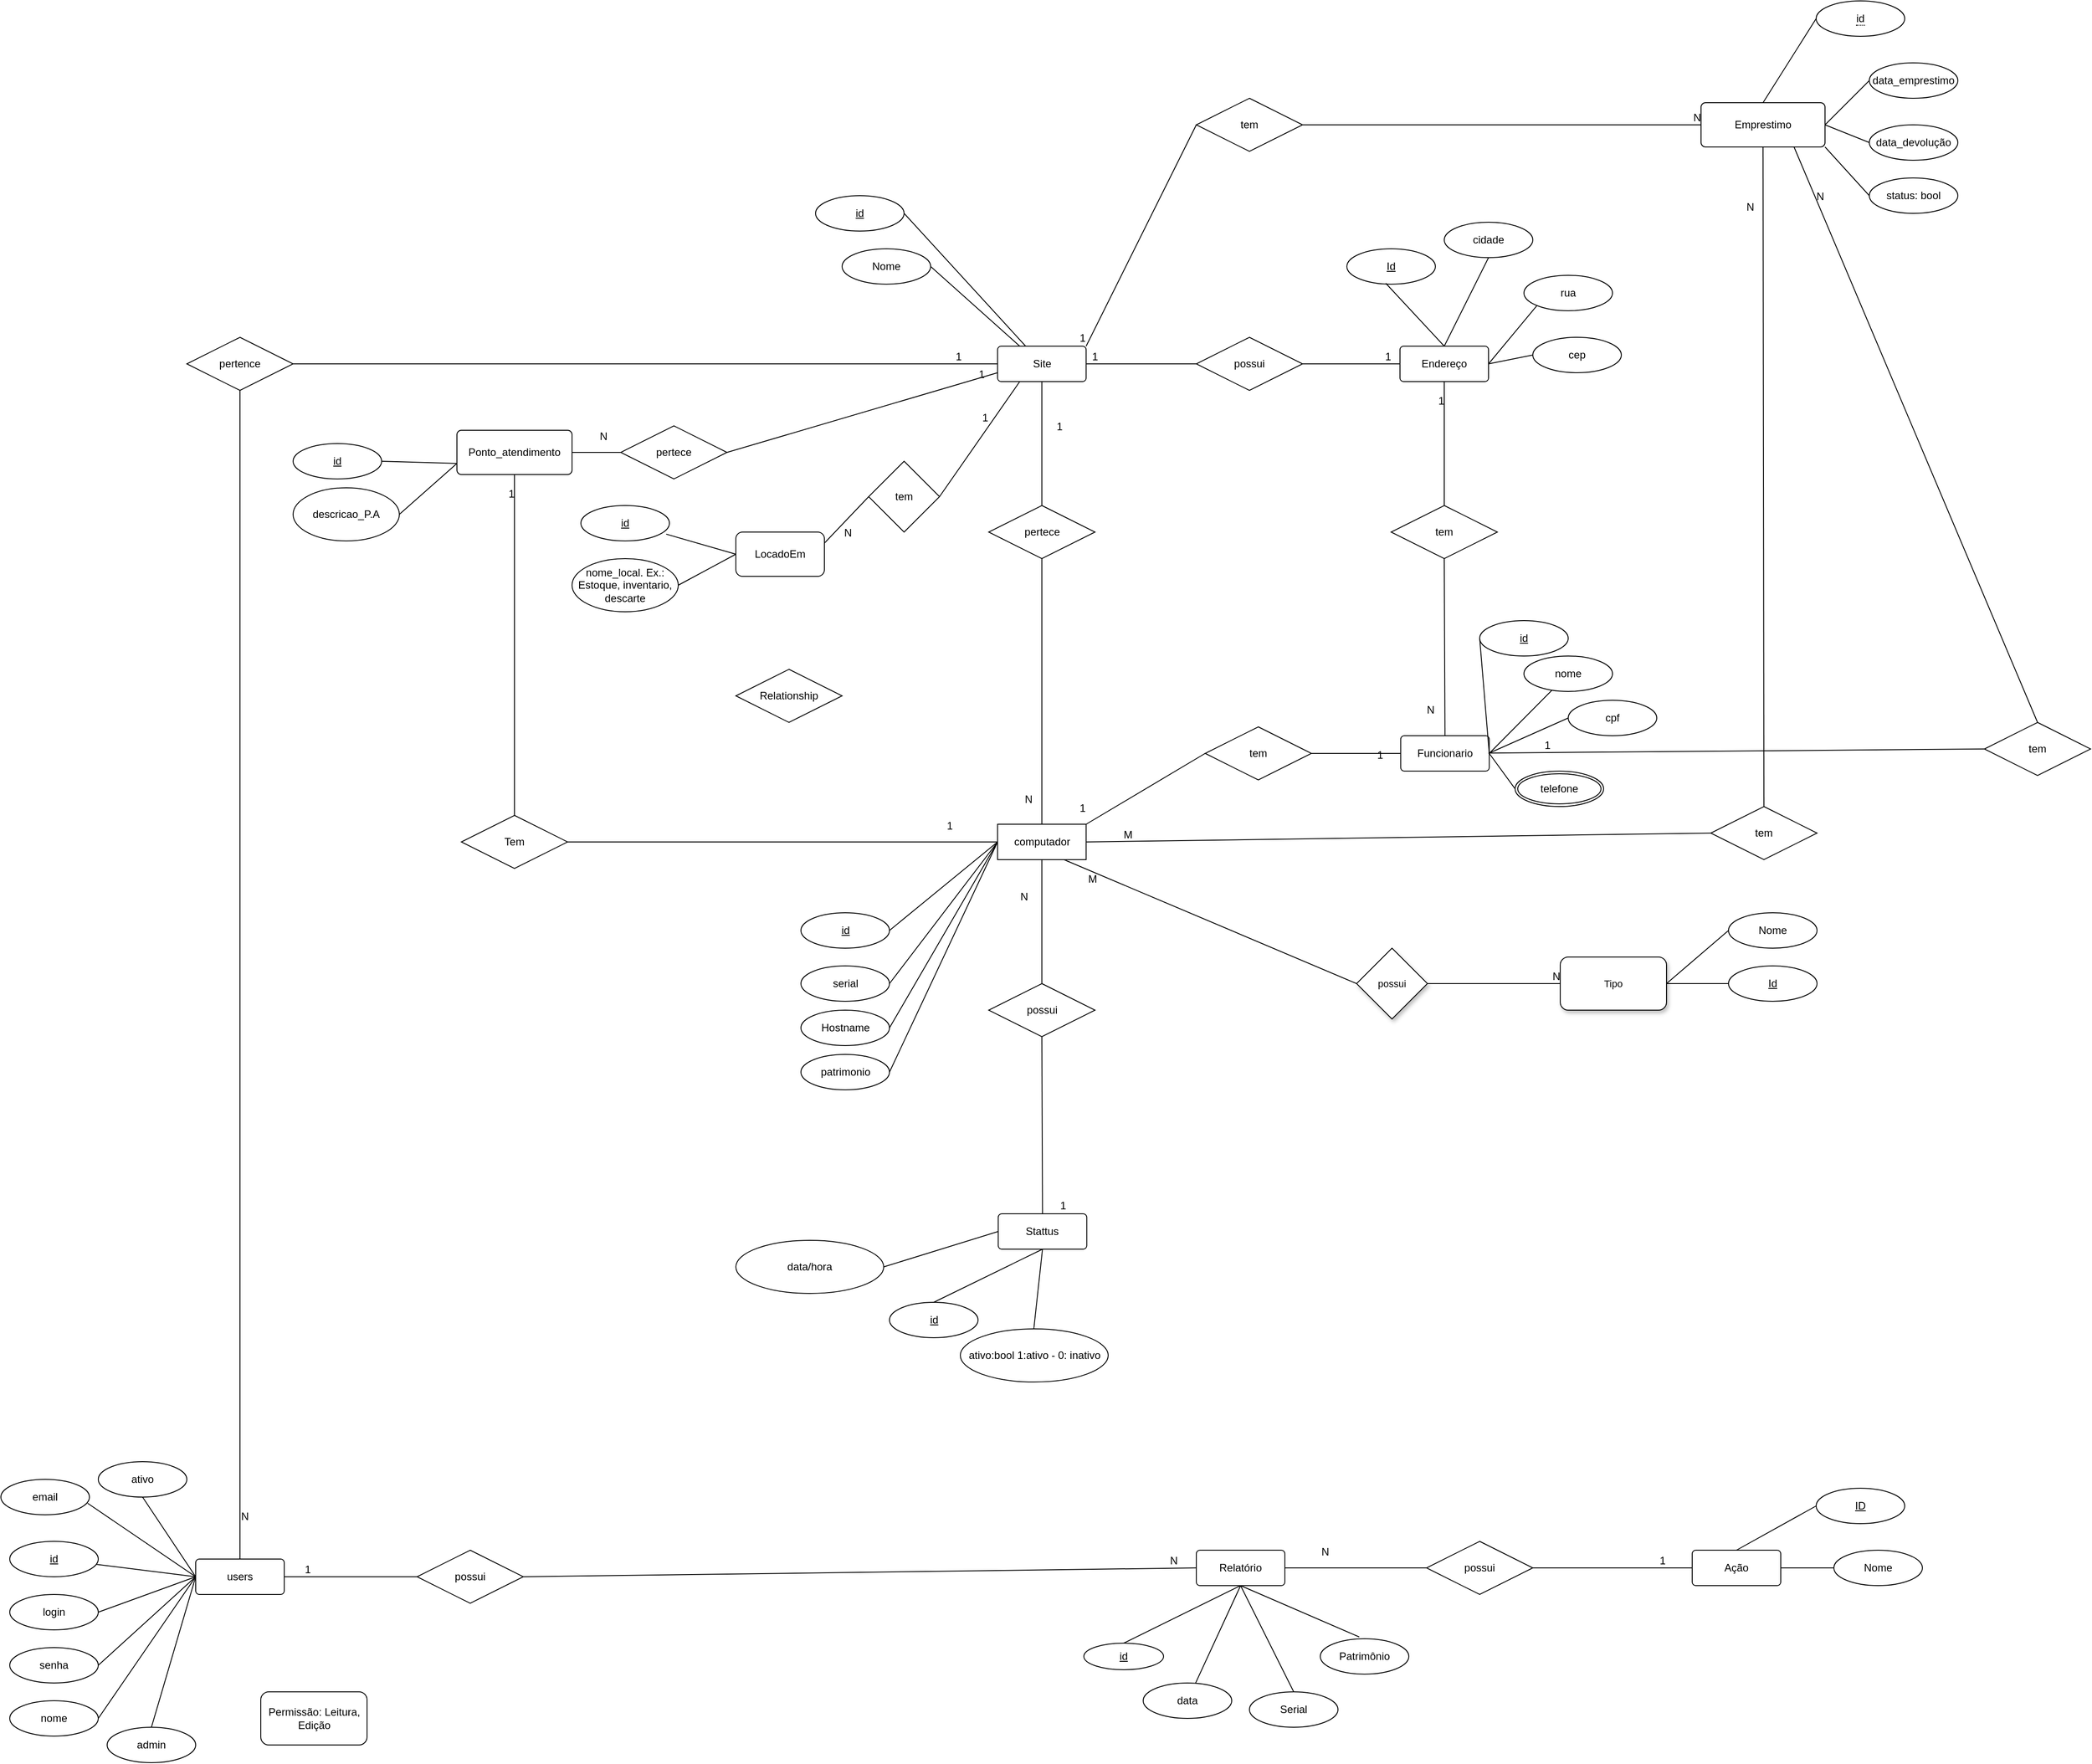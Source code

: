 <mxfile version="16.4.0" type="device"><diagram id="C5RBs43oDa-KdzZeNtuy" name="Page-1"><mxGraphModel dx="3597" dy="2611" grid="1" gridSize="10" guides="1" tooltips="1" connect="1" arrows="1" fold="1" page="1" pageScale="1" pageWidth="827" pageHeight="1169" math="0" shadow="0"><root><mxCell id="WIyWlLk6GJQsqaUBKTNV-0"/><mxCell id="WIyWlLk6GJQsqaUBKTNV-1" parent="WIyWlLk6GJQsqaUBKTNV-0"/><mxCell id="Y6eBDfCkmrL4tLhXCDpF-20" value="" style="edgeStyle=orthogonalEdgeStyle;rounded=0;orthogonalLoop=1;jettySize=auto;html=1;strokeColor=none;startArrow=none;" parent="WIyWlLk6GJQsqaUBKTNV-1" source="GOibwB08bHjvyeaDyeHn-0" edge="1"><mxGeometry relative="1" as="geometry"><mxPoint x="144.58" y="460" as="sourcePoint"/><mxPoint x="244.58" y="460" as="targetPoint"/></mxGeometry></mxCell><mxCell id="Y6eBDfCkmrL4tLhXCDpF-49" value="possui" style="rhombus;whiteSpace=wrap;html=1;fontSize=11;shadow=1;" parent="WIyWlLk6GJQsqaUBKTNV-1" vertex="1"><mxGeometry x="721" y="400" width="80" height="80" as="geometry"/></mxCell><mxCell id="Y6eBDfCkmrL4tLhXCDpF-51" value="Tipo" style="rounded=1;whiteSpace=wrap;html=1;fontSize=11;shadow=1;" parent="WIyWlLk6GJQsqaUBKTNV-1" vertex="1"><mxGeometry x="951" y="410" width="120" height="60" as="geometry"/></mxCell><mxCell id="jL3RBgVKFGHHHNSmZObN-3" value="id" style="ellipse;whiteSpace=wrap;html=1;align=center;fontStyle=4;" parent="WIyWlLk6GJQsqaUBKTNV-1" vertex="1"><mxGeometry x="93.5" y="360" width="100" height="40" as="geometry"/></mxCell><mxCell id="jL3RBgVKFGHHHNSmZObN-24" value="id" style="ellipse;whiteSpace=wrap;html=1;align=center;fontStyle=4;" parent="WIyWlLk6GJQsqaUBKTNV-1" vertex="1"><mxGeometry x="110" y="-450" width="100" height="40" as="geometry"/></mxCell><mxCell id="jL3RBgVKFGHHHNSmZObN-26" value="Site" style="rounded=1;arcSize=10;whiteSpace=wrap;html=1;align=center;" parent="WIyWlLk6GJQsqaUBKTNV-1" vertex="1"><mxGeometry x="315.58" y="-280" width="100" height="40" as="geometry"/></mxCell><mxCell id="jL3RBgVKFGHHHNSmZObN-30" value="Endereço" style="rounded=1;arcSize=10;whiteSpace=wrap;html=1;align=center;" parent="WIyWlLk6GJQsqaUBKTNV-1" vertex="1"><mxGeometry x="770" y="-280" width="100" height="40" as="geometry"/></mxCell><mxCell id="jL3RBgVKFGHHHNSmZObN-31" value="Id" style="ellipse;whiteSpace=wrap;html=1;align=center;fontStyle=4;" parent="WIyWlLk6GJQsqaUBKTNV-1" vertex="1"><mxGeometry x="710" y="-390" width="100" height="40" as="geometry"/></mxCell><mxCell id="jL3RBgVKFGHHHNSmZObN-35" value="possui" style="shape=rhombus;perimeter=rhombusPerimeter;whiteSpace=wrap;html=1;align=center;" parent="WIyWlLk6GJQsqaUBKTNV-1" vertex="1"><mxGeometry x="540" y="-290" width="120" height="60" as="geometry"/></mxCell><mxCell id="jL3RBgVKFGHHHNSmZObN-38" value="" style="endArrow=none;html=1;rounded=0;entryX=0;entryY=0.5;entryDx=0;entryDy=0;exitX=1;exitY=0.5;exitDx=0;exitDy=0;" parent="WIyWlLk6GJQsqaUBKTNV-1" source="jL3RBgVKFGHHHNSmZObN-35" target="jL3RBgVKFGHHHNSmZObN-30" edge="1"><mxGeometry relative="1" as="geometry"><mxPoint x="730.0" y="-260" as="sourcePoint"/><mxPoint x="490" y="-100" as="targetPoint"/></mxGeometry></mxCell><mxCell id="jL3RBgVKFGHHHNSmZObN-39" value="1" style="resizable=0;html=1;align=right;verticalAlign=bottom;" parent="jL3RBgVKFGHHHNSmZObN-38" connectable="0" vertex="1"><mxGeometry x="1" relative="1" as="geometry"><mxPoint x="-10" as="offset"/></mxGeometry></mxCell><mxCell id="jL3RBgVKFGHHHNSmZObN-40" value="rua" style="ellipse;whiteSpace=wrap;html=1;align=center;" parent="WIyWlLk6GJQsqaUBKTNV-1" vertex="1"><mxGeometry x="910" y="-360" width="100" height="40" as="geometry"/></mxCell><mxCell id="jL3RBgVKFGHHHNSmZObN-42" value="cep" style="ellipse;whiteSpace=wrap;html=1;align=center;" parent="WIyWlLk6GJQsqaUBKTNV-1" vertex="1"><mxGeometry x="920" y="-290" width="100" height="40" as="geometry"/></mxCell><mxCell id="jL3RBgVKFGHHHNSmZObN-45" value="cidade" style="ellipse;whiteSpace=wrap;html=1;align=center;" parent="WIyWlLk6GJQsqaUBKTNV-1" vertex="1"><mxGeometry x="820" y="-420" width="100" height="40" as="geometry"/></mxCell><mxCell id="jL3RBgVKFGHHHNSmZObN-47" value="Nome" style="ellipse;whiteSpace=wrap;html=1;align=center;" parent="WIyWlLk6GJQsqaUBKTNV-1" vertex="1"><mxGeometry x="140" y="-390" width="100" height="40" as="geometry"/></mxCell><mxCell id="jL3RBgVKFGHHHNSmZObN-75" value="Relatório" style="rounded=1;arcSize=10;whiteSpace=wrap;html=1;align=center;" parent="WIyWlLk6GJQsqaUBKTNV-1" vertex="1"><mxGeometry x="540" y="1080" width="100" height="40" as="geometry"/></mxCell><mxCell id="jL3RBgVKFGHHHNSmZObN-76" value="id" style="ellipse;whiteSpace=wrap;html=1;align=center;fontStyle=4;" parent="WIyWlLk6GJQsqaUBKTNV-1" vertex="1"><mxGeometry x="413" y="1185" width="90" height="30" as="geometry"/></mxCell><mxCell id="jL3RBgVKFGHHHNSmZObN-78" value="" style="endArrow=none;html=1;rounded=0;entryX=0.5;entryY=0;entryDx=0;entryDy=0;exitX=0.5;exitY=1;exitDx=0;exitDy=0;" parent="WIyWlLk6GJQsqaUBKTNV-1" source="jL3RBgVKFGHHHNSmZObN-75" target="jL3RBgVKFGHHHNSmZObN-76" edge="1"><mxGeometry relative="1" as="geometry"><mxPoint x="660" y="1130" as="sourcePoint"/><mxPoint x="820" y="1130" as="targetPoint"/></mxGeometry></mxCell><mxCell id="jL3RBgVKFGHHHNSmZObN-83" value="Serial" style="ellipse;whiteSpace=wrap;html=1;align=center;" parent="WIyWlLk6GJQsqaUBKTNV-1" vertex="1"><mxGeometry x="600" y="1240" width="100" height="40" as="geometry"/></mxCell><mxCell id="jL3RBgVKFGHHHNSmZObN-84" value="Patrimônio" style="ellipse;whiteSpace=wrap;html=1;align=center;" parent="WIyWlLk6GJQsqaUBKTNV-1" vertex="1"><mxGeometry x="680" y="1180" width="100" height="40" as="geometry"/></mxCell><mxCell id="jL3RBgVKFGHHHNSmZObN-85" value="" style="endArrow=none;html=1;rounded=0;exitX=0.5;exitY=1;exitDx=0;exitDy=0;entryX=0.44;entryY=-0.05;entryDx=0;entryDy=0;entryPerimeter=0;" parent="WIyWlLk6GJQsqaUBKTNV-1" source="jL3RBgVKFGHHHNSmZObN-75" target="jL3RBgVKFGHHHNSmZObN-84" edge="1"><mxGeometry relative="1" as="geometry"><mxPoint x="630" y="1190" as="sourcePoint"/><mxPoint x="790" y="1190" as="targetPoint"/></mxGeometry></mxCell><mxCell id="jL3RBgVKFGHHHNSmZObN-86" value="" style="endArrow=none;html=1;rounded=0;exitX=0.5;exitY=1;exitDx=0;exitDy=0;entryX=0.5;entryY=0;entryDx=0;entryDy=0;" parent="WIyWlLk6GJQsqaUBKTNV-1" source="jL3RBgVKFGHHHNSmZObN-75" target="jL3RBgVKFGHHHNSmZObN-83" edge="1"><mxGeometry relative="1" as="geometry"><mxPoint x="630" y="1190" as="sourcePoint"/><mxPoint x="790" y="1190" as="targetPoint"/></mxGeometry></mxCell><mxCell id="jL3RBgVKFGHHHNSmZObN-87" value="" style="endArrow=none;html=1;rounded=0;exitX=0.5;exitY=1;exitDx=0;exitDy=0;" parent="WIyWlLk6GJQsqaUBKTNV-1" source="jL3RBgVKFGHHHNSmZObN-75" target="jL3RBgVKFGHHHNSmZObN-88" edge="1"><mxGeometry relative="1" as="geometry"><mxPoint x="630" y="1190" as="sourcePoint"/><mxPoint x="790" y="1190" as="targetPoint"/></mxGeometry></mxCell><mxCell id="jL3RBgVKFGHHHNSmZObN-88" value="data" style="ellipse;whiteSpace=wrap;html=1;align=center;" parent="WIyWlLk6GJQsqaUBKTNV-1" vertex="1"><mxGeometry x="480" y="1230" width="100" height="40" as="geometry"/></mxCell><mxCell id="jL3RBgVKFGHHHNSmZObN-99" value="Id" style="ellipse;whiteSpace=wrap;html=1;align=center;fontStyle=4;" parent="WIyWlLk6GJQsqaUBKTNV-1" vertex="1"><mxGeometry x="1141" y="420" width="100" height="40" as="geometry"/></mxCell><mxCell id="jL3RBgVKFGHHHNSmZObN-100" value="" style="endArrow=none;html=1;rounded=0;entryX=0;entryY=0.5;entryDx=0;entryDy=0;exitX=1;exitY=0.5;exitDx=0;exitDy=0;" parent="WIyWlLk6GJQsqaUBKTNV-1" source="Y6eBDfCkmrL4tLhXCDpF-51" target="jL3RBgVKFGHHHNSmZObN-99" edge="1"><mxGeometry relative="1" as="geometry"><mxPoint x="721" y="760" as="sourcePoint"/><mxPoint x="881" y="760" as="targetPoint"/></mxGeometry></mxCell><mxCell id="jL3RBgVKFGHHHNSmZObN-102" value="Nome" style="ellipse;whiteSpace=wrap;html=1;align=center;" parent="WIyWlLk6GJQsqaUBKTNV-1" vertex="1"><mxGeometry x="1141" y="360" width="100" height="40" as="geometry"/></mxCell><mxCell id="jL3RBgVKFGHHHNSmZObN-103" value="" style="endArrow=none;html=1;rounded=0;entryX=0;entryY=0.5;entryDx=0;entryDy=0;exitX=1;exitY=0.5;exitDx=0;exitDy=0;" parent="WIyWlLk6GJQsqaUBKTNV-1" source="Y6eBDfCkmrL4tLhXCDpF-51" target="jL3RBgVKFGHHHNSmZObN-102" edge="1"><mxGeometry relative="1" as="geometry"><mxPoint x="721" y="560" as="sourcePoint"/><mxPoint x="1151" y="360" as="targetPoint"/></mxGeometry></mxCell><mxCell id="jL3RBgVKFGHHHNSmZObN-104" value="users" style="rounded=1;arcSize=10;whiteSpace=wrap;html=1;align=center;" parent="WIyWlLk6GJQsqaUBKTNV-1" vertex="1"><mxGeometry x="-590" y="1090" width="100" height="40" as="geometry"/></mxCell><mxCell id="jL3RBgVKFGHHHNSmZObN-105" value="" style="endArrow=none;html=1;rounded=0;entryX=0;entryY=0.5;entryDx=0;entryDy=0;exitX=1;exitY=0.5;exitDx=0;exitDy=0;" parent="WIyWlLk6GJQsqaUBKTNV-1" source="jL3RBgVKFGHHHNSmZObN-109" target="jL3RBgVKFGHHHNSmZObN-104" edge="1"><mxGeometry relative="1" as="geometry"><mxPoint x="-640" y="1260" as="sourcePoint"/><mxPoint x="-500" y="1100" as="targetPoint"/></mxGeometry></mxCell><mxCell id="jL3RBgVKFGHHHNSmZObN-106" value="id" style="ellipse;whiteSpace=wrap;html=1;align=center;fontStyle=4;" parent="WIyWlLk6GJQsqaUBKTNV-1" vertex="1"><mxGeometry x="-800" y="1070" width="100" height="40" as="geometry"/></mxCell><mxCell id="jL3RBgVKFGHHHNSmZObN-107" value="" style="endArrow=none;html=1;rounded=0;entryX=0;entryY=0.5;entryDx=0;entryDy=0;" parent="WIyWlLk6GJQsqaUBKTNV-1" source="jL3RBgVKFGHHHNSmZObN-106" target="jL3RBgVKFGHHHNSmZObN-104" edge="1"><mxGeometry relative="1" as="geometry"><mxPoint x="-660" y="1100" as="sourcePoint"/><mxPoint x="-500" y="1100" as="targetPoint"/></mxGeometry></mxCell><mxCell id="jL3RBgVKFGHHHNSmZObN-109" value="login" style="ellipse;whiteSpace=wrap;html=1;align=center;" parent="WIyWlLk6GJQsqaUBKTNV-1" vertex="1"><mxGeometry x="-800" y="1130" width="100" height="40" as="geometry"/></mxCell><mxCell id="jL3RBgVKFGHHHNSmZObN-112" value="senha" style="ellipse;whiteSpace=wrap;html=1;align=center;" parent="WIyWlLk6GJQsqaUBKTNV-1" vertex="1"><mxGeometry x="-800" y="1190" width="100" height="40" as="geometry"/></mxCell><mxCell id="jL3RBgVKFGHHHNSmZObN-113" value="email" style="ellipse;whiteSpace=wrap;html=1;align=center;" parent="WIyWlLk6GJQsqaUBKTNV-1" vertex="1"><mxGeometry x="-810" y="1000" width="100" height="40" as="geometry"/></mxCell><mxCell id="jL3RBgVKFGHHHNSmZObN-115" value="pertence" style="shape=rhombus;perimeter=rhombusPerimeter;whiteSpace=wrap;html=1;align=center;" parent="WIyWlLk6GJQsqaUBKTNV-1" vertex="1"><mxGeometry x="-600" y="-290" width="120" height="60" as="geometry"/></mxCell><mxCell id="jL3RBgVKFGHHHNSmZObN-116" value="" style="endArrow=none;html=1;rounded=0;entryX=0;entryY=0.5;entryDx=0;entryDy=0;exitX=1;exitY=0.5;exitDx=0;exitDy=0;" parent="WIyWlLk6GJQsqaUBKTNV-1" source="jL3RBgVKFGHHHNSmZObN-115" target="jL3RBgVKFGHHHNSmZObN-26" edge="1"><mxGeometry relative="1" as="geometry"><mxPoint x="60.58" as="sourcePoint"/><mxPoint x="220.58" as="targetPoint"/></mxGeometry></mxCell><mxCell id="jL3RBgVKFGHHHNSmZObN-117" value="1" style="resizable=0;html=1;align=right;verticalAlign=bottom;" parent="jL3RBgVKFGHHHNSmZObN-116" connectable="0" vertex="1"><mxGeometry x="1" relative="1" as="geometry"><mxPoint x="-40" as="offset"/></mxGeometry></mxCell><mxCell id="jL3RBgVKFGHHHNSmZObN-119" value="" style="endArrow=none;html=1;rounded=0;exitX=0.5;exitY=1;exitDx=0;exitDy=0;" parent="WIyWlLk6GJQsqaUBKTNV-1" source="jL3RBgVKFGHHHNSmZObN-115" target="jL3RBgVKFGHHHNSmZObN-104" edge="1"><mxGeometry relative="1" as="geometry"><mxPoint x="70" y="240" as="sourcePoint"/><mxPoint x="230" y="240" as="targetPoint"/></mxGeometry></mxCell><mxCell id="jL3RBgVKFGHHHNSmZObN-120" value="N" style="resizable=0;html=1;align=right;verticalAlign=bottom;" parent="jL3RBgVKFGHHHNSmZObN-119" connectable="0" vertex="1"><mxGeometry x="1" relative="1" as="geometry"><mxPoint x="10" y="-40" as="offset"/></mxGeometry></mxCell><mxCell id="jL3RBgVKFGHHHNSmZObN-122" value="" style="endArrow=none;html=1;rounded=0;exitX=0.98;exitY=0.675;exitDx=0;exitDy=0;exitPerimeter=0;entryX=0;entryY=0.5;entryDx=0;entryDy=0;" parent="WIyWlLk6GJQsqaUBKTNV-1" source="jL3RBgVKFGHHHNSmZObN-113" target="jL3RBgVKFGHHHNSmZObN-104" edge="1"><mxGeometry relative="1" as="geometry"><mxPoint x="-290" y="780" as="sourcePoint"/><mxPoint x="-130" y="780" as="targetPoint"/></mxGeometry></mxCell><mxCell id="jL3RBgVKFGHHHNSmZObN-123" value="" style="endArrow=none;html=1;rounded=0;entryX=1;entryY=0.5;entryDx=0;entryDy=0;exitX=0;exitY=0.5;exitDx=0;exitDy=0;" parent="WIyWlLk6GJQsqaUBKTNV-1" source="jL3RBgVKFGHHHNSmZObN-104" target="jL3RBgVKFGHHHNSmZObN-112" edge="1"><mxGeometry relative="1" as="geometry"><mxPoint x="-290" y="1310" as="sourcePoint"/><mxPoint x="-130" y="1310" as="targetPoint"/></mxGeometry></mxCell><mxCell id="jL3RBgVKFGHHHNSmZObN-124" value="possui" style="shape=rhombus;perimeter=rhombusPerimeter;whiteSpace=wrap;html=1;align=center;" parent="WIyWlLk6GJQsqaUBKTNV-1" vertex="1"><mxGeometry x="-340" y="1080" width="120" height="60" as="geometry"/></mxCell><mxCell id="jL3RBgVKFGHHHNSmZObN-125" value="" style="endArrow=none;html=1;rounded=0;entryX=0;entryY=0.5;entryDx=0;entryDy=0;exitX=1;exitY=0.5;exitDx=0;exitDy=0;" parent="WIyWlLk6GJQsqaUBKTNV-1" source="jL3RBgVKFGHHHNSmZObN-124" target="jL3RBgVKFGHHHNSmZObN-75" edge="1"><mxGeometry relative="1" as="geometry"><mxPoint x="220" y="1170" as="sourcePoint"/><mxPoint x="380" y="1170" as="targetPoint"/></mxGeometry></mxCell><mxCell id="jL3RBgVKFGHHHNSmZObN-126" value="N" style="resizable=0;html=1;align=right;verticalAlign=bottom;" parent="jL3RBgVKFGHHHNSmZObN-125" connectable="0" vertex="1"><mxGeometry x="1" relative="1" as="geometry"><mxPoint x="-20" as="offset"/></mxGeometry></mxCell><mxCell id="jL3RBgVKFGHHHNSmZObN-127" value="" style="endArrow=none;html=1;rounded=0;entryX=1;entryY=0.5;entryDx=0;entryDy=0;exitX=0;exitY=0.5;exitDx=0;exitDy=0;" parent="WIyWlLk6GJQsqaUBKTNV-1" source="jL3RBgVKFGHHHNSmZObN-124" target="jL3RBgVKFGHHHNSmZObN-104" edge="1"><mxGeometry relative="1" as="geometry"><mxPoint x="-190" y="1200" as="sourcePoint"/><mxPoint x="-30" y="1200" as="targetPoint"/></mxGeometry></mxCell><mxCell id="jL3RBgVKFGHHHNSmZObN-128" value="1" style="resizable=0;html=1;align=right;verticalAlign=bottom;" parent="jL3RBgVKFGHHHNSmZObN-127" connectable="0" vertex="1"><mxGeometry x="1" relative="1" as="geometry"><mxPoint x="30" as="offset"/></mxGeometry></mxCell><mxCell id="jL3RBgVKFGHHHNSmZObN-131" value="" style="endArrow=none;html=1;rounded=0;entryX=0;entryY=0.5;entryDx=0;entryDy=0;exitX=1;exitY=0.5;exitDx=0;exitDy=0;" parent="WIyWlLk6GJQsqaUBKTNV-1" source="jL3RBgVKFGHHHNSmZObN-3" target="x2_rcoC8cgEU2j1PT4L7-59" edge="1"><mxGeometry relative="1" as="geometry"><mxPoint x="105.0" y="405" as="sourcePoint"/><mxPoint x="515" y="335" as="targetPoint"/></mxGeometry></mxCell><mxCell id="jL3RBgVKFGHHHNSmZObN-132" value="" style="endArrow=none;html=1;rounded=0;exitX=0;exitY=0.5;exitDx=0;exitDy=0;entryX=1;entryY=0.5;entryDx=0;entryDy=0;" parent="WIyWlLk6GJQsqaUBKTNV-1" source="x2_rcoC8cgEU2j1PT4L7-59" target="jL3RBgVKFGHHHNSmZObN-4" edge="1"><mxGeometry relative="1" as="geometry"><mxPoint x="355" y="335" as="sourcePoint"/><mxPoint x="515" y="335" as="targetPoint"/></mxGeometry></mxCell><mxCell id="jL3RBgVKFGHHHNSmZObN-133" value="" style="endArrow=none;html=1;rounded=0;entryX=0;entryY=0.5;entryDx=0;entryDy=0;exitX=1;exitY=0.5;exitDx=0;exitDy=0;" parent="WIyWlLk6GJQsqaUBKTNV-1" source="jL3RBgVKFGHHHNSmZObN-30" target="jL3RBgVKFGHHHNSmZObN-42" edge="1"><mxGeometry relative="1" as="geometry"><mxPoint x="610" y="-60" as="sourcePoint"/><mxPoint x="770" y="-60" as="targetPoint"/></mxGeometry></mxCell><mxCell id="jL3RBgVKFGHHHNSmZObN-134" value="" style="endArrow=none;html=1;rounded=0;entryX=0;entryY=1;entryDx=0;entryDy=0;exitX=1;exitY=0.5;exitDx=0;exitDy=0;" parent="WIyWlLk6GJQsqaUBKTNV-1" source="jL3RBgVKFGHHHNSmZObN-30" target="jL3RBgVKFGHHHNSmZObN-40" edge="1"><mxGeometry relative="1" as="geometry"><mxPoint x="610" y="-60" as="sourcePoint"/><mxPoint x="770" y="-60" as="targetPoint"/></mxGeometry></mxCell><mxCell id="jL3RBgVKFGHHHNSmZObN-135" value="" style="endArrow=none;html=1;rounded=0;entryX=0.44;entryY=0.975;entryDx=0;entryDy=0;entryPerimeter=0;exitX=0.5;exitY=0;exitDx=0;exitDy=0;" parent="WIyWlLk6GJQsqaUBKTNV-1" source="jL3RBgVKFGHHHNSmZObN-30" target="jL3RBgVKFGHHHNSmZObN-31" edge="1"><mxGeometry relative="1" as="geometry"><mxPoint x="610" y="-60" as="sourcePoint"/><mxPoint x="770" y="-60" as="targetPoint"/></mxGeometry></mxCell><mxCell id="jL3RBgVKFGHHHNSmZObN-136" value="" style="endArrow=none;html=1;rounded=0;entryX=0.5;entryY=1;entryDx=0;entryDy=0;exitX=0.5;exitY=0;exitDx=0;exitDy=0;" parent="WIyWlLk6GJQsqaUBKTNV-1" source="jL3RBgVKFGHHHNSmZObN-30" target="jL3RBgVKFGHHHNSmZObN-45" edge="1"><mxGeometry relative="1" as="geometry"><mxPoint x="610" y="-60" as="sourcePoint"/><mxPoint x="770" y="-60" as="targetPoint"/></mxGeometry></mxCell><mxCell id="jL3RBgVKFGHHHNSmZObN-137" value="" style="endArrow=none;html=1;rounded=0;entryX=1;entryY=0.5;entryDx=0;entryDy=0;exitX=0.25;exitY=0;exitDx=0;exitDy=0;" parent="WIyWlLk6GJQsqaUBKTNV-1" source="jL3RBgVKFGHHHNSmZObN-26" target="jL3RBgVKFGHHHNSmZObN-47" edge="1"><mxGeometry relative="1" as="geometry"><mxPoint x="360.58" y="-150" as="sourcePoint"/><mxPoint x="520.58" y="-150" as="targetPoint"/></mxGeometry></mxCell><mxCell id="jL3RBgVKFGHHHNSmZObN-138" value="" style="endArrow=none;html=1;rounded=0;entryX=1;entryY=0.5;entryDx=0;entryDy=0;startArrow=none;" parent="WIyWlLk6GJQsqaUBKTNV-1" source="jL3RBgVKFGHHHNSmZObN-26" target="jL3RBgVKFGHHHNSmZObN-24" edge="1"><mxGeometry relative="1" as="geometry"><mxPoint x="360.58" y="-280" as="sourcePoint"/><mxPoint x="520.58" y="-150" as="targetPoint"/></mxGeometry></mxCell><mxCell id="jL3RBgVKFGHHHNSmZObN-139" value="nome" style="ellipse;whiteSpace=wrap;html=1;align=center;" parent="WIyWlLk6GJQsqaUBKTNV-1" vertex="1"><mxGeometry x="-800" y="1250" width="100" height="40" as="geometry"/></mxCell><mxCell id="jL3RBgVKFGHHHNSmZObN-140" value="" style="endArrow=none;html=1;rounded=0;exitX=1;exitY=0.5;exitDx=0;exitDy=0;entryX=0;entryY=0.5;entryDx=0;entryDy=0;" parent="WIyWlLk6GJQsqaUBKTNV-1" source="jL3RBgVKFGHHHNSmZObN-139" target="jL3RBgVKFGHHHNSmZObN-104" edge="1"><mxGeometry relative="1" as="geometry"><mxPoint x="-680" y="1288.57" as="sourcePoint"/><mxPoint x="-520" y="1288.57" as="targetPoint"/></mxGeometry></mxCell><mxCell id="jL3RBgVKFGHHHNSmZObN-4" value="serial" style="ellipse;whiteSpace=wrap;html=1;align=center;" parent="WIyWlLk6GJQsqaUBKTNV-1" vertex="1"><mxGeometry x="93.5" y="420" width="100" height="40" as="geometry"/></mxCell><mxCell id="jL3RBgVKFGHHHNSmZObN-143" value="" style="edgeStyle=orthogonalEdgeStyle;rounded=0;orthogonalLoop=1;jettySize=auto;html=1;strokeColor=none;endArrow=none;startArrow=none;" parent="WIyWlLk6GJQsqaUBKTNV-1" source="GOibwB08bHjvyeaDyeHn-0" target="jL3RBgVKFGHHHNSmZObN-4" edge="1"><mxGeometry relative="1" as="geometry"><mxPoint x="-12.5" y="805" as="sourcePoint"/><mxPoint x="87.5" y="805" as="targetPoint"/></mxGeometry></mxCell><mxCell id="jL3RBgVKFGHHHNSmZObN-144" value="Ponto_atendimento" style="rounded=1;arcSize=10;whiteSpace=wrap;html=1;align=center;" parent="WIyWlLk6GJQsqaUBKTNV-1" vertex="1"><mxGeometry x="-295" y="-185" width="130" height="50" as="geometry"/></mxCell><mxCell id="jL3RBgVKFGHHHNSmZObN-155" value="id" style="ellipse;whiteSpace=wrap;html=1;align=center;fontStyle=4;" parent="WIyWlLk6GJQsqaUBKTNV-1" vertex="1"><mxGeometry x="-480" y="-170" width="100" height="40" as="geometry"/></mxCell><mxCell id="jL3RBgVKFGHHHNSmZObN-157" value="" style="endArrow=none;html=1;rounded=0;exitX=1;exitY=0.5;exitDx=0;exitDy=0;entryX=0;entryY=0.75;entryDx=0;entryDy=0;" parent="WIyWlLk6GJQsqaUBKTNV-1" source="jL3RBgVKFGHHHNSmZObN-155" target="jL3RBgVKFGHHHNSmZObN-144" edge="1"><mxGeometry relative="1" as="geometry"><mxPoint x="-302.21" y="-430" as="sourcePoint"/><mxPoint x="-142.21" y="-430" as="targetPoint"/></mxGeometry></mxCell><mxCell id="jL3RBgVKFGHHHNSmZObN-158" value="" style="endArrow=none;html=1;rounded=0;exitX=1;exitY=0.5;exitDx=0;exitDy=0;entryX=0;entryY=0.75;entryDx=0;entryDy=0;" parent="WIyWlLk6GJQsqaUBKTNV-1" source="UrEDDq_7qSF9Vwqok4Ys-0" target="jL3RBgVKFGHHHNSmZObN-144" edge="1"><mxGeometry relative="1" as="geometry"><mxPoint x="-512.21" y="-800" as="sourcePoint"/><mxPoint x="-142.21" y="-430" as="targetPoint"/></mxGeometry></mxCell><mxCell id="OOTRdPc1EYuUufEc7CPE-1" value="pertece" style="shape=rhombus;perimeter=rhombusPerimeter;whiteSpace=wrap;html=1;align=center;" parent="WIyWlLk6GJQsqaUBKTNV-1" vertex="1"><mxGeometry x="-110" y="-190" width="120" height="60" as="geometry"/></mxCell><mxCell id="cCmvtChLbTxGzkrsQaXY-4" value="" style="endArrow=none;html=1;rounded=0;entryX=1;entryY=0.5;entryDx=0;entryDy=0;exitX=0;exitY=0.5;exitDx=0;exitDy=0;" parent="WIyWlLk6GJQsqaUBKTNV-1" source="jL3RBgVKFGHHHNSmZObN-35" target="jL3RBgVKFGHHHNSmZObN-26" edge="1"><mxGeometry relative="1" as="geometry"><mxPoint x="420.58" y="-70" as="sourcePoint"/><mxPoint x="580.58" y="-70" as="targetPoint"/></mxGeometry></mxCell><mxCell id="cCmvtChLbTxGzkrsQaXY-5" value="1" style="resizable=0;html=1;align=right;verticalAlign=bottom;" parent="cCmvtChLbTxGzkrsQaXY-4" connectable="0" vertex="1"><mxGeometry x="1" relative="1" as="geometry"><mxPoint x="14" as="offset"/></mxGeometry></mxCell><mxCell id="cCmvtChLbTxGzkrsQaXY-6" value="" style="endArrow=none;html=1;rounded=0;entryX=1;entryY=0.5;entryDx=0;entryDy=0;exitX=0;exitY=0.5;exitDx=0;exitDy=0;" parent="WIyWlLk6GJQsqaUBKTNV-1" source="hMl8LLnB_Ac-vKZsG6ww-5" target="jL3RBgVKFGHHHNSmZObN-75" edge="1"><mxGeometry relative="1" as="geometry"><mxPoint x="790" y="1100" as="sourcePoint"/><mxPoint x="589" y="1080" as="targetPoint"/></mxGeometry></mxCell><mxCell id="cCmvtChLbTxGzkrsQaXY-7" value="N" style="resizable=0;html=1;align=right;verticalAlign=bottom;" parent="cCmvtChLbTxGzkrsQaXY-6" connectable="0" vertex="1"><mxGeometry x="1" relative="1" as="geometry"><mxPoint x="50" y="-10" as="offset"/></mxGeometry></mxCell><mxCell id="GOibwB08bHjvyeaDyeHn-1" value="" style="endArrow=none;html=1;rounded=0;exitX=1;exitY=0.5;exitDx=0;exitDy=0;entryX=0;entryY=0.5;entryDx=0;entryDy=0;" parent="WIyWlLk6GJQsqaUBKTNV-1" source="GOibwB08bHjvyeaDyeHn-0" target="x2_rcoC8cgEU2j1PT4L7-59" edge="1"><mxGeometry relative="1" as="geometry"><mxPoint x="359.42" y="275" as="sourcePoint"/><mxPoint x="519.42" y="275" as="targetPoint"/></mxGeometry></mxCell><mxCell id="hMl8LLnB_Ac-vKZsG6ww-2" value="Ação" style="rounded=1;arcSize=10;whiteSpace=wrap;html=1;align=center;" parent="WIyWlLk6GJQsqaUBKTNV-1" vertex="1"><mxGeometry x="1100" y="1080" width="100" height="40" as="geometry"/></mxCell><mxCell id="hMl8LLnB_Ac-vKZsG6ww-5" value="possui" style="shape=rhombus;perimeter=rhombusPerimeter;whiteSpace=wrap;html=1;align=center;" parent="WIyWlLk6GJQsqaUBKTNV-1" vertex="1"><mxGeometry x="800" y="1070" width="120" height="60" as="geometry"/></mxCell><mxCell id="hMl8LLnB_Ac-vKZsG6ww-6" value="" style="endArrow=none;html=1;rounded=0;entryX=0;entryY=0.5;entryDx=0;entryDy=0;exitX=1;exitY=0.5;exitDx=0;exitDy=0;" parent="WIyWlLk6GJQsqaUBKTNV-1" source="hMl8LLnB_Ac-vKZsG6ww-5" target="hMl8LLnB_Ac-vKZsG6ww-2" edge="1"><mxGeometry relative="1" as="geometry"><mxPoint x="470" y="900" as="sourcePoint"/><mxPoint x="630" y="900" as="targetPoint"/></mxGeometry></mxCell><mxCell id="hMl8LLnB_Ac-vKZsG6ww-7" value="1" style="resizable=0;html=1;align=right;verticalAlign=bottom;" parent="hMl8LLnB_Ac-vKZsG6ww-6" connectable="0" vertex="1"><mxGeometry x="1" relative="1" as="geometry"><mxPoint x="-30" as="offset"/></mxGeometry></mxCell><mxCell id="hMl8LLnB_Ac-vKZsG6ww-8" value="ID" style="ellipse;whiteSpace=wrap;html=1;align=center;fontStyle=4;" parent="WIyWlLk6GJQsqaUBKTNV-1" vertex="1"><mxGeometry x="1240" y="1010" width="100" height="40" as="geometry"/></mxCell><mxCell id="hMl8LLnB_Ac-vKZsG6ww-9" value="" style="endArrow=none;html=1;rounded=0;entryX=0;entryY=0.5;entryDx=0;entryDy=0;exitX=0.5;exitY=0;exitDx=0;exitDy=0;" parent="WIyWlLk6GJQsqaUBKTNV-1" source="hMl8LLnB_Ac-vKZsG6ww-2" target="hMl8LLnB_Ac-vKZsG6ww-8" edge="1"><mxGeometry relative="1" as="geometry"><mxPoint x="470" y="900" as="sourcePoint"/><mxPoint x="630" y="900" as="targetPoint"/></mxGeometry></mxCell><mxCell id="hMl8LLnB_Ac-vKZsG6ww-10" value="Nome" style="ellipse;whiteSpace=wrap;html=1;align=center;" parent="WIyWlLk6GJQsqaUBKTNV-1" vertex="1"><mxGeometry x="1260" y="1080" width="100" height="40" as="geometry"/></mxCell><mxCell id="hMl8LLnB_Ac-vKZsG6ww-11" value="" style="endArrow=none;html=1;rounded=0;entryX=0;entryY=0.5;entryDx=0;entryDy=0;exitX=1;exitY=0.5;exitDx=0;exitDy=0;" parent="WIyWlLk6GJQsqaUBKTNV-1" source="hMl8LLnB_Ac-vKZsG6ww-2" target="hMl8LLnB_Ac-vKZsG6ww-10" edge="1"><mxGeometry relative="1" as="geometry"><mxPoint x="470" y="900" as="sourcePoint"/><mxPoint x="630" y="900" as="targetPoint"/></mxGeometry></mxCell><mxCell id="aX39h5R8xovUcqYB0oIZ-0" value="admin" style="ellipse;whiteSpace=wrap;html=1;align=center;" parent="WIyWlLk6GJQsqaUBKTNV-1" vertex="1"><mxGeometry x="-690" y="1280" width="100" height="40" as="geometry"/></mxCell><mxCell id="aX39h5R8xovUcqYB0oIZ-3" value="" style="endArrow=none;html=1;rounded=0;exitX=0;exitY=0.5;exitDx=0;exitDy=0;entryX=0.5;entryY=0;entryDx=0;entryDy=0;" parent="WIyWlLk6GJQsqaUBKTNV-1" source="jL3RBgVKFGHHHNSmZObN-104" target="aX39h5R8xovUcqYB0oIZ-0" edge="1"><mxGeometry relative="1" as="geometry"><mxPoint x="-400" y="1050" as="sourcePoint"/><mxPoint x="-240" y="1050" as="targetPoint"/></mxGeometry></mxCell><mxCell id="aX39h5R8xovUcqYB0oIZ-4" value="ativo" style="ellipse;whiteSpace=wrap;html=1;align=center;" parent="WIyWlLk6GJQsqaUBKTNV-1" vertex="1"><mxGeometry x="-700" y="980" width="100" height="40" as="geometry"/></mxCell><mxCell id="aX39h5R8xovUcqYB0oIZ-5" value="" style="endArrow=none;html=1;rounded=0;entryX=0.5;entryY=1;entryDx=0;entryDy=0;exitX=0;exitY=0.5;exitDx=0;exitDy=0;" parent="WIyWlLk6GJQsqaUBKTNV-1" target="aX39h5R8xovUcqYB0oIZ-4" edge="1" source="jL3RBgVKFGHHHNSmZObN-104"><mxGeometry relative="1" as="geometry"><mxPoint x="-600" y="610" as="sourcePoint"/><mxPoint x="-240" y="520" as="targetPoint"/></mxGeometry></mxCell><mxCell id="2jhRCzPM6ByL0zZ19kRL-7" value="" style="endArrow=none;html=1;rounded=0;entryX=0;entryY=0.5;entryDx=0;entryDy=0;exitX=1;exitY=0.5;exitDx=0;exitDy=0;" parent="WIyWlLk6GJQsqaUBKTNV-1" source="Y6eBDfCkmrL4tLhXCDpF-49" target="Y6eBDfCkmrL4tLhXCDpF-51" edge="1"><mxGeometry relative="1" as="geometry"><mxPoint x="801" y="490" as="sourcePoint"/><mxPoint x="961" y="490" as="targetPoint"/></mxGeometry></mxCell><mxCell id="2jhRCzPM6ByL0zZ19kRL-8" value="N" style="resizable=0;html=1;align=right;verticalAlign=bottom;" parent="2jhRCzPM6ByL0zZ19kRL-7" connectable="0" vertex="1"><mxGeometry x="1" relative="1" as="geometry"/></mxCell><mxCell id="UrEDDq_7qSF9Vwqok4Ys-0" value="descricao_P.A" style="ellipse;whiteSpace=wrap;html=1;rounded=1;arcSize=10;" parent="WIyWlLk6GJQsqaUBKTNV-1" vertex="1"><mxGeometry x="-480" y="-120" width="120" height="60" as="geometry"/></mxCell><mxCell id="x2_rcoC8cgEU2j1PT4L7-0" value="LocadoEm" style="rounded=1;whiteSpace=wrap;html=1;" parent="WIyWlLk6GJQsqaUBKTNV-1" vertex="1"><mxGeometry x="20" y="-70" width="100" height="50" as="geometry"/></mxCell><mxCell id="x2_rcoC8cgEU2j1PT4L7-8" value="nome_local. Ex.: Estoque, inventario, descarte" style="ellipse;whiteSpace=wrap;html=1;rounded=1;" parent="WIyWlLk6GJQsqaUBKTNV-1" vertex="1"><mxGeometry x="-165.0" y="-40" width="120" height="60" as="geometry"/></mxCell><mxCell id="x2_rcoC8cgEU2j1PT4L7-13" value="" style="endArrow=none;html=1;rounded=0;entryX=1;entryY=0.5;entryDx=0;entryDy=0;exitX=0;exitY=0.5;exitDx=0;exitDy=0;" parent="WIyWlLk6GJQsqaUBKTNV-1" source="x2_rcoC8cgEU2j1PT4L7-0" target="x2_rcoC8cgEU2j1PT4L7-8" edge="1"><mxGeometry relative="1" as="geometry"><mxPoint x="462.58" y="130" as="sourcePoint"/><mxPoint x="572.58" y="90" as="targetPoint"/></mxGeometry></mxCell><mxCell id="x2_rcoC8cgEU2j1PT4L7-15" value="id" style="ellipse;whiteSpace=wrap;html=1;align=center;fontStyle=4;" parent="WIyWlLk6GJQsqaUBKTNV-1" vertex="1"><mxGeometry x="-155.0" y="-100" width="100" height="40" as="geometry"/></mxCell><mxCell id="x2_rcoC8cgEU2j1PT4L7-16" value="" style="endArrow=none;html=1;rounded=0;entryX=0.963;entryY=0.808;entryDx=0;entryDy=0;exitX=0;exitY=0.5;exitDx=0;exitDy=0;entryPerimeter=0;" parent="WIyWlLk6GJQsqaUBKTNV-1" source="x2_rcoC8cgEU2j1PT4L7-0" target="x2_rcoC8cgEU2j1PT4L7-15" edge="1"><mxGeometry relative="1" as="geometry"><mxPoint x="90" y="-15" as="sourcePoint"/><mxPoint x="572.58" y="90" as="targetPoint"/></mxGeometry></mxCell><mxCell id="x2_rcoC8cgEU2j1PT4L7-22" value="" style="endArrow=none;html=1;rounded=0;exitX=1;exitY=0.5;exitDx=0;exitDy=0;entryX=1;entryY=0.25;entryDx=0;entryDy=0;" parent="WIyWlLk6GJQsqaUBKTNV-1" source="x2_rcoC8cgEU2j1PT4L7-1" target="x2_rcoC8cgEU2j1PT4L7-0" edge="1"><mxGeometry relative="1" as="geometry"><mxPoint x="370" y="-460" as="sourcePoint"/><mxPoint x="170" y="-530" as="targetPoint"/></mxGeometry></mxCell><mxCell id="x2_rcoC8cgEU2j1PT4L7-23" value="N" style="resizable=0;html=1;align=right;verticalAlign=bottom;direction=south;" parent="x2_rcoC8cgEU2j1PT4L7-22" connectable="0" vertex="1"><mxGeometry x="1" relative="1" as="geometry"><mxPoint x="31" y="-3" as="offset"/></mxGeometry></mxCell><mxCell id="x2_rcoC8cgEU2j1PT4L7-31" value="" style="endArrow=none;html=1;rounded=0;exitX=0;exitY=0.5;exitDx=0;exitDy=0;entryX=1;entryY=0.5;entryDx=0;entryDy=0;" parent="WIyWlLk6GJQsqaUBKTNV-1" source="OOTRdPc1EYuUufEc7CPE-1" target="jL3RBgVKFGHHHNSmZObN-144" edge="1"><mxGeometry relative="1" as="geometry"><mxPoint x="470" y="-80" as="sourcePoint"/><mxPoint x="-280" y="-570" as="targetPoint"/></mxGeometry></mxCell><mxCell id="x2_rcoC8cgEU2j1PT4L7-32" value="N" style="resizable=0;html=1;align=right;verticalAlign=bottom;" parent="x2_rcoC8cgEU2j1PT4L7-31" connectable="0" vertex="1"><mxGeometry x="1" relative="1" as="geometry"><mxPoint x="40" y="-10" as="offset"/></mxGeometry></mxCell><mxCell id="x2_rcoC8cgEU2j1PT4L7-33" value="" style="endArrow=none;html=1;rounded=0;entryX=0;entryY=0.75;entryDx=0;entryDy=0;exitX=1;exitY=0.5;exitDx=0;exitDy=0;" parent="WIyWlLk6GJQsqaUBKTNV-1" source="OOTRdPc1EYuUufEc7CPE-1" target="jL3RBgVKFGHHHNSmZObN-26" edge="1"><mxGeometry relative="1" as="geometry"><mxPoint x="470" y="-80" as="sourcePoint"/><mxPoint x="630" y="-80" as="targetPoint"/></mxGeometry></mxCell><mxCell id="x2_rcoC8cgEU2j1PT4L7-34" value="1" style="resizable=0;html=1;align=right;verticalAlign=bottom;" parent="x2_rcoC8cgEU2j1PT4L7-33" connectable="0" vertex="1"><mxGeometry x="1" relative="1" as="geometry"><mxPoint x="-14" y="10" as="offset"/></mxGeometry></mxCell><mxCell id="x2_rcoC8cgEU2j1PT4L7-37" value="id" style="ellipse;whiteSpace=wrap;html=1;align=center;fontStyle=4;" parent="WIyWlLk6GJQsqaUBKTNV-1" vertex="1"><mxGeometry x="860" y="30" width="100" height="40" as="geometry"/></mxCell><mxCell id="x2_rcoC8cgEU2j1PT4L7-38" value="Funcionario" style="rounded=1;arcSize=10;whiteSpace=wrap;html=1;align=center;" parent="WIyWlLk6GJQsqaUBKTNV-1" vertex="1"><mxGeometry x="770.81" y="160" width="100" height="40" as="geometry"/></mxCell><mxCell id="x2_rcoC8cgEU2j1PT4L7-40" value="" style="endArrow=none;html=1;rounded=0;exitX=1;exitY=0.5;exitDx=0;exitDy=0;entryX=0;entryY=0.5;entryDx=0;entryDy=0;" parent="WIyWlLk6GJQsqaUBKTNV-1" source="x2_rcoC8cgEU2j1PT4L7-38" target="x2_rcoC8cgEU2j1PT4L7-37" edge="1"><mxGeometry width="50" height="50" relative="1" as="geometry"><mxPoint x="610.23" y="70" as="sourcePoint"/><mxPoint x="660.23" y="20" as="targetPoint"/></mxGeometry></mxCell><mxCell id="x2_rcoC8cgEU2j1PT4L7-41" value="tem" style="shape=rhombus;perimeter=rhombusPerimeter;whiteSpace=wrap;html=1;align=center;" parent="WIyWlLk6GJQsqaUBKTNV-1" vertex="1"><mxGeometry x="550" y="150" width="120" height="60" as="geometry"/></mxCell><mxCell id="x2_rcoC8cgEU2j1PT4L7-42" value="" style="endArrow=none;html=1;rounded=0;exitX=1;exitY=0.5;exitDx=0;exitDy=0;" parent="WIyWlLk6GJQsqaUBKTNV-1" source="x2_rcoC8cgEU2j1PT4L7-38" target="x2_rcoC8cgEU2j1PT4L7-43" edge="1"><mxGeometry width="50" height="50" relative="1" as="geometry"><mxPoint x="670.23" y="310" as="sourcePoint"/><mxPoint x="730.23" y="250" as="targetPoint"/></mxGeometry></mxCell><mxCell id="x2_rcoC8cgEU2j1PT4L7-43" value="nome" style="ellipse;whiteSpace=wrap;html=1;align=center;" parent="WIyWlLk6GJQsqaUBKTNV-1" vertex="1"><mxGeometry x="910" y="70" width="100" height="40" as="geometry"/></mxCell><mxCell id="x2_rcoC8cgEU2j1PT4L7-44" value="" style="endArrow=none;html=1;rounded=0;entryX=0;entryY=0.5;entryDx=0;entryDy=0;exitX=1;exitY=0.5;exitDx=0;exitDy=0;" parent="WIyWlLk6GJQsqaUBKTNV-1" source="x2_rcoC8cgEU2j1PT4L7-41" target="x2_rcoC8cgEU2j1PT4L7-38" edge="1"><mxGeometry relative="1" as="geometry"><mxPoint x="510" y="280" as="sourcePoint"/><mxPoint x="670" y="280" as="targetPoint"/></mxGeometry></mxCell><mxCell id="x2_rcoC8cgEU2j1PT4L7-45" value="1" style="resizable=0;html=1;align=right;verticalAlign=bottom;" parent="x2_rcoC8cgEU2j1PT4L7-44" connectable="0" vertex="1"><mxGeometry x="1" relative="1" as="geometry"><mxPoint x="-20" y="10" as="offset"/></mxGeometry></mxCell><mxCell id="x2_rcoC8cgEU2j1PT4L7-46" value="" style="endArrow=none;html=1;rounded=0;entryX=1;entryY=0;entryDx=0;entryDy=0;exitX=0;exitY=0.5;exitDx=0;exitDy=0;" parent="WIyWlLk6GJQsqaUBKTNV-1" source="x2_rcoC8cgEU2j1PT4L7-41" target="x2_rcoC8cgEU2j1PT4L7-59" edge="1"><mxGeometry relative="1" as="geometry"><mxPoint x="510" y="280" as="sourcePoint"/><mxPoint x="670" y="280" as="targetPoint"/></mxGeometry></mxCell><mxCell id="x2_rcoC8cgEU2j1PT4L7-47" value="1" style="resizable=0;html=1;align=right;verticalAlign=bottom;" parent="x2_rcoC8cgEU2j1PT4L7-46" connectable="0" vertex="1"><mxGeometry x="1" relative="1" as="geometry"><mxPoint y="-10" as="offset"/></mxGeometry></mxCell><mxCell id="x2_rcoC8cgEU2j1PT4L7-48" value="tem" style="shape=rhombus;perimeter=rhombusPerimeter;whiteSpace=wrap;html=1;align=center;" parent="WIyWlLk6GJQsqaUBKTNV-1" vertex="1"><mxGeometry x="760" y="-100" width="120" height="60" as="geometry"/></mxCell><mxCell id="x2_rcoC8cgEU2j1PT4L7-49" value="" style="endArrow=none;html=1;rounded=0;entryX=0.5;entryY=1;entryDx=0;entryDy=0;" parent="WIyWlLk6GJQsqaUBKTNV-1" source="x2_rcoC8cgEU2j1PT4L7-48" target="jL3RBgVKFGHHHNSmZObN-30" edge="1"><mxGeometry relative="1" as="geometry"><mxPoint x="500" y="-30" as="sourcePoint"/><mxPoint x="660" y="-30" as="targetPoint"/></mxGeometry></mxCell><mxCell id="x2_rcoC8cgEU2j1PT4L7-50" value="1" style="resizable=0;html=1;align=right;verticalAlign=bottom;" parent="x2_rcoC8cgEU2j1PT4L7-49" connectable="0" vertex="1"><mxGeometry x="1" relative="1" as="geometry"><mxPoint y="30" as="offset"/></mxGeometry></mxCell><mxCell id="x2_rcoC8cgEU2j1PT4L7-57" value="telefone" style="ellipse;shape=doubleEllipse;margin=3;whiteSpace=wrap;html=1;align=center;" parent="WIyWlLk6GJQsqaUBKTNV-1" vertex="1"><mxGeometry x="900" y="200" width="100" height="40" as="geometry"/></mxCell><mxCell id="x2_rcoC8cgEU2j1PT4L7-58" value="" style="endArrow=none;html=1;rounded=0;entryX=0;entryY=0.5;entryDx=0;entryDy=0;exitX=1;exitY=0.5;exitDx=0;exitDy=0;" parent="WIyWlLk6GJQsqaUBKTNV-1" source="x2_rcoC8cgEU2j1PT4L7-38" target="x2_rcoC8cgEU2j1PT4L7-57" edge="1"><mxGeometry relative="1" as="geometry"><mxPoint x="690" y="80" as="sourcePoint"/><mxPoint x="850" y="80" as="targetPoint"/></mxGeometry></mxCell><mxCell id="x2_rcoC8cgEU2j1PT4L7-59" value="computador" style="rounded=1;arcSize=0;whiteSpace=wrap;html=1;align=center;" parent="WIyWlLk6GJQsqaUBKTNV-1" vertex="1"><mxGeometry x="315.58" y="260" width="100" height="40" as="geometry"/></mxCell><mxCell id="x2_rcoC8cgEU2j1PT4L7-60" value="pertece" style="shape=rhombus;perimeter=rhombusPerimeter;whiteSpace=wrap;html=1;align=center;" parent="WIyWlLk6GJQsqaUBKTNV-1" vertex="1"><mxGeometry x="305.58" y="-100" width="120" height="60" as="geometry"/></mxCell><mxCell id="x2_rcoC8cgEU2j1PT4L7-61" value="" style="endArrow=none;html=1;rounded=0;entryX=0.5;entryY=0;entryDx=0;entryDy=0;exitX=0.5;exitY=1;exitDx=0;exitDy=0;" parent="WIyWlLk6GJQsqaUBKTNV-1" source="x2_rcoC8cgEU2j1PT4L7-60" target="x2_rcoC8cgEU2j1PT4L7-59" edge="1"><mxGeometry relative="1" as="geometry"><mxPoint x="360" y="60" as="sourcePoint"/><mxPoint x="520" y="60" as="targetPoint"/></mxGeometry></mxCell><mxCell id="x2_rcoC8cgEU2j1PT4L7-62" value="N" style="resizable=0;html=1;align=right;verticalAlign=bottom;" parent="x2_rcoC8cgEU2j1PT4L7-61" connectable="0" vertex="1"><mxGeometry x="1" relative="1" as="geometry"><mxPoint x="-10" y="-20" as="offset"/></mxGeometry></mxCell><mxCell id="x2_rcoC8cgEU2j1PT4L7-63" value="" style="endArrow=none;html=1;rounded=0;entryX=0.5;entryY=1;entryDx=0;entryDy=0;exitX=0.5;exitY=0;exitDx=0;exitDy=0;" parent="WIyWlLk6GJQsqaUBKTNV-1" source="x2_rcoC8cgEU2j1PT4L7-60" target="jL3RBgVKFGHHHNSmZObN-26" edge="1"><mxGeometry relative="1" as="geometry"><mxPoint x="360" y="60" as="sourcePoint"/><mxPoint x="520" y="60" as="targetPoint"/></mxGeometry></mxCell><mxCell id="x2_rcoC8cgEU2j1PT4L7-64" value="1" style="resizable=0;html=1;align=right;verticalAlign=bottom;" parent="x2_rcoC8cgEU2j1PT4L7-63" connectable="0" vertex="1"><mxGeometry x="1" relative="1" as="geometry"><mxPoint x="24" y="59" as="offset"/></mxGeometry></mxCell><mxCell id="x2_rcoC8cgEU2j1PT4L7-65" value="Emprestimo" style="rounded=1;arcSize=10;whiteSpace=wrap;html=1;align=center;" parent="WIyWlLk6GJQsqaUBKTNV-1" vertex="1"><mxGeometry x="1110" y="-555" width="140" height="50" as="geometry"/></mxCell><mxCell id="7xnnbBJYEc9wGdyZoOC4-0" value="tem" style="shape=rhombus;perimeter=rhombusPerimeter;whiteSpace=wrap;html=1;align=center;" parent="WIyWlLk6GJQsqaUBKTNV-1" vertex="1"><mxGeometry x="540" y="-560" width="120" height="60" as="geometry"/></mxCell><mxCell id="7xnnbBJYEc9wGdyZoOC4-1" value="" style="endArrow=none;html=1;rounded=0;entryX=0;entryY=0.5;entryDx=0;entryDy=0;exitX=1;exitY=0.5;exitDx=0;exitDy=0;" parent="WIyWlLk6GJQsqaUBKTNV-1" source="7xnnbBJYEc9wGdyZoOC4-0" target="x2_rcoC8cgEU2j1PT4L7-65" edge="1"><mxGeometry relative="1" as="geometry"><mxPoint x="610" y="-200" as="sourcePoint"/><mxPoint x="770" y="-200" as="targetPoint"/></mxGeometry></mxCell><mxCell id="7xnnbBJYEc9wGdyZoOC4-2" value="N" style="resizable=0;html=1;align=right;verticalAlign=bottom;" parent="7xnnbBJYEc9wGdyZoOC4-1" connectable="0" vertex="1"><mxGeometry x="1" relative="1" as="geometry"/></mxCell><mxCell id="7xnnbBJYEc9wGdyZoOC4-3" value="" style="endArrow=none;html=1;rounded=0;entryX=1;entryY=0;entryDx=0;entryDy=0;exitX=0;exitY=0.5;exitDx=0;exitDy=0;" parent="WIyWlLk6GJQsqaUBKTNV-1" source="7xnnbBJYEc9wGdyZoOC4-0" target="jL3RBgVKFGHHHNSmZObN-26" edge="1"><mxGeometry relative="1" as="geometry"><mxPoint x="610" y="-200" as="sourcePoint"/><mxPoint x="770" y="-200" as="targetPoint"/></mxGeometry></mxCell><mxCell id="7xnnbBJYEc9wGdyZoOC4-4" value="1" style="resizable=0;html=1;align=right;verticalAlign=bottom;" parent="7xnnbBJYEc9wGdyZoOC4-3" connectable="0" vertex="1"><mxGeometry x="1" relative="1" as="geometry"/></mxCell><mxCell id="7xnnbBJYEc9wGdyZoOC4-5" value="&lt;span style=&quot;border-bottom: 1px dotted&quot;&gt;id&lt;/span&gt;" style="ellipse;whiteSpace=wrap;html=1;align=center;" parent="WIyWlLk6GJQsqaUBKTNV-1" vertex="1"><mxGeometry x="1240" y="-670" width="100" height="40" as="geometry"/></mxCell><mxCell id="7xnnbBJYEc9wGdyZoOC4-6" value="" style="endArrow=none;html=1;rounded=0;entryX=0;entryY=0.5;entryDx=0;entryDy=0;exitX=0.5;exitY=0;exitDx=0;exitDy=0;" parent="WIyWlLk6GJQsqaUBKTNV-1" source="x2_rcoC8cgEU2j1PT4L7-65" target="7xnnbBJYEc9wGdyZoOC4-5" edge="1"><mxGeometry relative="1" as="geometry"><mxPoint x="620" y="-250" as="sourcePoint"/><mxPoint x="780" y="-250" as="targetPoint"/></mxGeometry></mxCell><mxCell id="7xnnbBJYEc9wGdyZoOC4-7" value="data_emprestimo" style="ellipse;whiteSpace=wrap;html=1;align=center;" parent="WIyWlLk6GJQsqaUBKTNV-1" vertex="1"><mxGeometry x="1300" y="-600" width="100" height="40" as="geometry"/></mxCell><mxCell id="7xnnbBJYEc9wGdyZoOC4-8" value="data_devolução" style="ellipse;whiteSpace=wrap;html=1;align=center;" parent="WIyWlLk6GJQsqaUBKTNV-1" vertex="1"><mxGeometry x="1300" y="-530" width="100" height="40" as="geometry"/></mxCell><mxCell id="7xnnbBJYEc9wGdyZoOC4-10" value="" style="endArrow=none;html=1;rounded=0;entryX=0;entryY=0.5;entryDx=0;entryDy=0;exitX=0.75;exitY=1;exitDx=0;exitDy=0;" parent="WIyWlLk6GJQsqaUBKTNV-1" source="x2_rcoC8cgEU2j1PT4L7-59" target="Y6eBDfCkmrL4tLhXCDpF-49" edge="1"><mxGeometry relative="1" as="geometry"><mxPoint x="560" y="210" as="sourcePoint"/><mxPoint x="1030" y="70" as="targetPoint"/></mxGeometry></mxCell><mxCell id="7xnnbBJYEc9wGdyZoOC4-11" value="M" style="resizable=0;html=1;align=left;verticalAlign=bottom;" parent="7xnnbBJYEc9wGdyZoOC4-10" connectable="0" vertex="1"><mxGeometry x="-1" relative="1" as="geometry"><mxPoint x="25" y="30" as="offset"/></mxGeometry></mxCell><mxCell id="7xnnbBJYEc9wGdyZoOC4-14" value="" style="edgeStyle=orthogonalEdgeStyle;rounded=0;orthogonalLoop=1;jettySize=auto;html=1;strokeColor=none;endArrow=none;startArrow=none;" parent="WIyWlLk6GJQsqaUBKTNV-1" source="7xnnbBJYEc9wGdyZoOC4-16" target="GOibwB08bHjvyeaDyeHn-0" edge="1"><mxGeometry relative="1" as="geometry"><mxPoint x="98.08" y="800" as="sourcePoint"/><mxPoint x="226.87" y="650" as="targetPoint"/></mxGeometry></mxCell><mxCell id="GOibwB08bHjvyeaDyeHn-0" value="Hostname" style="ellipse;whiteSpace=wrap;html=1;align=center;" parent="WIyWlLk6GJQsqaUBKTNV-1" vertex="1"><mxGeometry x="93.5" y="470" width="100" height="40" as="geometry"/></mxCell><mxCell id="7xnnbBJYEc9wGdyZoOC4-15" value="" style="edgeStyle=orthogonalEdgeStyle;rounded=0;orthogonalLoop=1;jettySize=auto;html=1;strokeColor=none;startArrow=none;endArrow=none;" parent="WIyWlLk6GJQsqaUBKTNV-1" source="jL3RBgVKFGHHHNSmZObN-4" target="GOibwB08bHjvyeaDyeHn-0" edge="1"><mxGeometry relative="1" as="geometry"><mxPoint x="116.29" y="635" as="sourcePoint"/><mxPoint x="87.5" y="805" as="targetPoint"/></mxGeometry></mxCell><mxCell id="7xnnbBJYEc9wGdyZoOC4-17" value="" style="endArrow=none;html=1;rounded=0;exitX=1;exitY=0.5;exitDx=0;exitDy=0;entryX=0;entryY=0.5;entryDx=0;entryDy=0;" parent="WIyWlLk6GJQsqaUBKTNV-1" source="7xnnbBJYEc9wGdyZoOC4-16" target="x2_rcoC8cgEU2j1PT4L7-59" edge="1"><mxGeometry relative="1" as="geometry"><mxPoint x="579.42" y="225" as="sourcePoint"/><mxPoint x="739.42" y="225" as="targetPoint"/></mxGeometry></mxCell><mxCell id="tyaTeRnbcbnzcFZ8_PYI-0" value="" style="endArrow=none;html=1;rounded=0;entryX=0;entryY=0.5;entryDx=0;entryDy=0;exitX=1;exitY=0.5;exitDx=0;exitDy=0;" parent="WIyWlLk6GJQsqaUBKTNV-1" source="x2_rcoC8cgEU2j1PT4L7-65" target="7xnnbBJYEc9wGdyZoOC4-7" edge="1"><mxGeometry relative="1" as="geometry"><mxPoint x="590" y="-110" as="sourcePoint"/><mxPoint x="750" y="-110" as="targetPoint"/></mxGeometry></mxCell><mxCell id="tyaTeRnbcbnzcFZ8_PYI-1" value="" style="endArrow=none;html=1;rounded=0;entryX=0;entryY=0.5;entryDx=0;entryDy=0;exitX=1;exitY=0.5;exitDx=0;exitDy=0;" parent="WIyWlLk6GJQsqaUBKTNV-1" source="x2_rcoC8cgEU2j1PT4L7-65" target="7xnnbBJYEc9wGdyZoOC4-8" edge="1"><mxGeometry relative="1" as="geometry"><mxPoint x="590" y="-110" as="sourcePoint"/><mxPoint x="750" y="-110" as="targetPoint"/></mxGeometry></mxCell><mxCell id="tyaTeRnbcbnzcFZ8_PYI-2" value="tem" style="shape=rhombus;perimeter=rhombusPerimeter;whiteSpace=wrap;html=1;align=center;" parent="WIyWlLk6GJQsqaUBKTNV-1" vertex="1"><mxGeometry x="1121" y="240" width="120" height="60" as="geometry"/></mxCell><mxCell id="tyaTeRnbcbnzcFZ8_PYI-6" value="" style="endArrow=none;html=1;rounded=0;exitX=1;exitY=0.5;exitDx=0;exitDy=0;entryX=0;entryY=0.5;entryDx=0;entryDy=0;" parent="WIyWlLk6GJQsqaUBKTNV-1" source="x2_rcoC8cgEU2j1PT4L7-59" target="tyaTeRnbcbnzcFZ8_PYI-2" edge="1"><mxGeometry relative="1" as="geometry"><mxPoint x="1020" y="-60" as="sourcePoint"/><mxPoint x="1330" y="190" as="targetPoint"/></mxGeometry></mxCell><mxCell id="tyaTeRnbcbnzcFZ8_PYI-7" value="M" style="resizable=0;html=1;align=left;verticalAlign=bottom;" parent="tyaTeRnbcbnzcFZ8_PYI-6" connectable="0" vertex="1"><mxGeometry x="-1" relative="1" as="geometry"><mxPoint x="40" as="offset"/></mxGeometry></mxCell><mxCell id="tyaTeRnbcbnzcFZ8_PYI-9" value="" style="endArrow=none;html=1;rounded=0;entryX=0.5;entryY=1;entryDx=0;entryDy=0;exitX=0.5;exitY=0;exitDx=0;exitDy=0;" parent="WIyWlLk6GJQsqaUBKTNV-1" source="tyaTeRnbcbnzcFZ8_PYI-2" target="x2_rcoC8cgEU2j1PT4L7-65" edge="1"><mxGeometry relative="1" as="geometry"><mxPoint x="1020" y="-60" as="sourcePoint"/><mxPoint x="1180" y="-60" as="targetPoint"/></mxGeometry></mxCell><mxCell id="tyaTeRnbcbnzcFZ8_PYI-10" value="N" style="resizable=0;html=1;align=right;verticalAlign=bottom;" parent="tyaTeRnbcbnzcFZ8_PYI-9" connectable="0" vertex="1"><mxGeometry x="1" relative="1" as="geometry"><mxPoint x="-10" y="76" as="offset"/></mxGeometry></mxCell><mxCell id="tyaTeRnbcbnzcFZ8_PYI-11" value="tem" style="shape=rhombus;perimeter=rhombusPerimeter;whiteSpace=wrap;html=1;align=center;" parent="WIyWlLk6GJQsqaUBKTNV-1" vertex="1"><mxGeometry x="1430" y="145" width="120" height="60" as="geometry"/></mxCell><mxCell id="tyaTeRnbcbnzcFZ8_PYI-15" value="" style="endArrow=none;html=1;rounded=0;entryX=0.75;entryY=1;entryDx=0;entryDy=0;exitX=0.5;exitY=0;exitDx=0;exitDy=0;" parent="WIyWlLk6GJQsqaUBKTNV-1" source="tyaTeRnbcbnzcFZ8_PYI-11" target="x2_rcoC8cgEU2j1PT4L7-65" edge="1"><mxGeometry relative="1" as="geometry"><mxPoint x="950" y="-60" as="sourcePoint"/><mxPoint x="1110" y="-60" as="targetPoint"/></mxGeometry></mxCell><mxCell id="tyaTeRnbcbnzcFZ8_PYI-16" value="N" style="resizable=0;html=1;align=right;verticalAlign=bottom;" parent="tyaTeRnbcbnzcFZ8_PYI-15" connectable="0" vertex="1"><mxGeometry x="1" relative="1" as="geometry"><mxPoint x="35" y="65" as="offset"/></mxGeometry></mxCell><mxCell id="tyaTeRnbcbnzcFZ8_PYI-17" value="cpf" style="ellipse;whiteSpace=wrap;html=1;align=center;" parent="WIyWlLk6GJQsqaUBKTNV-1" vertex="1"><mxGeometry x="960" y="120" width="100" height="40" as="geometry"/></mxCell><mxCell id="tyaTeRnbcbnzcFZ8_PYI-18" value="" style="endArrow=none;html=1;rounded=0;entryX=0;entryY=0.5;entryDx=0;entryDy=0;" parent="WIyWlLk6GJQsqaUBKTNV-1" target="tyaTeRnbcbnzcFZ8_PYI-17" edge="1"><mxGeometry relative="1" as="geometry"><mxPoint x="870" y="180" as="sourcePoint"/><mxPoint x="820" y="150" as="targetPoint"/></mxGeometry></mxCell><mxCell id="tyaTeRnbcbnzcFZ8_PYI-19" value="" style="endArrow=none;html=1;rounded=0;entryX=0.5;entryY=0;entryDx=0;entryDy=0;exitX=0.5;exitY=1;exitDx=0;exitDy=0;" parent="WIyWlLk6GJQsqaUBKTNV-1" source="x2_rcoC8cgEU2j1PT4L7-48" target="x2_rcoC8cgEU2j1PT4L7-38" edge="1"><mxGeometry relative="1" as="geometry"><mxPoint x="660" y="-140" as="sourcePoint"/><mxPoint x="820" y="-140" as="targetPoint"/></mxGeometry></mxCell><mxCell id="tyaTeRnbcbnzcFZ8_PYI-20" value="N" style="resizable=0;html=1;align=right;verticalAlign=bottom;" parent="tyaTeRnbcbnzcFZ8_PYI-19" connectable="0" vertex="1"><mxGeometry x="1" relative="1" as="geometry"><mxPoint x="-11" y="-20" as="offset"/></mxGeometry></mxCell><mxCell id="tyaTeRnbcbnzcFZ8_PYI-22" value="status: bool" style="ellipse;whiteSpace=wrap;html=1;align=center;" parent="WIyWlLk6GJQsqaUBKTNV-1" vertex="1"><mxGeometry x="1300" y="-470" width="100" height="40" as="geometry"/></mxCell><mxCell id="tyaTeRnbcbnzcFZ8_PYI-23" value="" style="endArrow=none;html=1;rounded=0;entryX=0;entryY=0.5;entryDx=0;entryDy=0;exitX=1;exitY=1;exitDx=0;exitDy=0;" parent="WIyWlLk6GJQsqaUBKTNV-1" source="x2_rcoC8cgEU2j1PT4L7-65" target="tyaTeRnbcbnzcFZ8_PYI-22" edge="1"><mxGeometry relative="1" as="geometry"><mxPoint x="920" y="-20" as="sourcePoint"/><mxPoint x="1080" y="-20" as="targetPoint"/></mxGeometry></mxCell><mxCell id="tyaTeRnbcbnzcFZ8_PYI-25" value="" style="endArrow=none;html=1;rounded=0;exitX=0;exitY=0.5;exitDx=0;exitDy=0;" parent="WIyWlLk6GJQsqaUBKTNV-1" source="tyaTeRnbcbnzcFZ8_PYI-11" target="x2_rcoC8cgEU2j1PT4L7-38" edge="1"><mxGeometry relative="1" as="geometry"><mxPoint x="920" y="-20" as="sourcePoint"/><mxPoint x="1080" y="-20" as="targetPoint"/></mxGeometry></mxCell><mxCell id="tyaTeRnbcbnzcFZ8_PYI-26" value="1" style="resizable=0;html=1;align=right;verticalAlign=bottom;" parent="tyaTeRnbcbnzcFZ8_PYI-25" connectable="0" vertex="1"><mxGeometry x="1" relative="1" as="geometry"><mxPoint x="69" as="offset"/></mxGeometry></mxCell><mxCell id="PRdixMmZi_jjeoWgKi85-0" value="Stattus" style="rounded=1;arcSize=10;whiteSpace=wrap;html=1;align=center;" parent="WIyWlLk6GJQsqaUBKTNV-1" vertex="1"><mxGeometry x="316.29" y="700" width="100" height="40" as="geometry"/></mxCell><mxCell id="PRdixMmZi_jjeoWgKi85-1" value="possui" style="shape=rhombus;perimeter=rhombusPerimeter;whiteSpace=wrap;html=1;align=center;" parent="WIyWlLk6GJQsqaUBKTNV-1" vertex="1"><mxGeometry x="305.58" y="440" width="120" height="60" as="geometry"/></mxCell><mxCell id="PRdixMmZi_jjeoWgKi85-2" value="" style="endArrow=none;html=1;rounded=0;exitX=0.5;exitY=1;exitDx=0;exitDy=0;entryX=0.5;entryY=0;entryDx=0;entryDy=0;" parent="WIyWlLk6GJQsqaUBKTNV-1" source="PRdixMmZi_jjeoWgKi85-1" target="PRdixMmZi_jjeoWgKi85-0" edge="1"><mxGeometry relative="1" as="geometry"><mxPoint x="240" y="30" as="sourcePoint"/><mxPoint x="-170" y="130" as="targetPoint"/></mxGeometry></mxCell><mxCell id="PRdixMmZi_jjeoWgKi85-3" value="1" style="resizable=0;html=1;align=right;verticalAlign=bottom;" parent="PRdixMmZi_jjeoWgKi85-2" connectable="0" vertex="1"><mxGeometry x="1" relative="1" as="geometry"><mxPoint x="27" as="offset"/></mxGeometry></mxCell><mxCell id="PRdixMmZi_jjeoWgKi85-6" value="id" style="ellipse;whiteSpace=wrap;html=1;align=center;fontStyle=4;" parent="WIyWlLk6GJQsqaUBKTNV-1" vertex="1"><mxGeometry x="193.5" y="800" width="100" height="40" as="geometry"/></mxCell><mxCell id="PRdixMmZi_jjeoWgKi85-8" value="" style="endArrow=none;html=1;rounded=0;exitX=0.5;exitY=0;exitDx=0;exitDy=0;entryX=0.5;entryY=1;entryDx=0;entryDy=0;" parent="WIyWlLk6GJQsqaUBKTNV-1" source="PRdixMmZi_jjeoWgKi85-6" target="PRdixMmZi_jjeoWgKi85-0" edge="1"><mxGeometry relative="1" as="geometry"><mxPoint x="723.5" y="250" as="sourcePoint"/><mxPoint x="883.5" y="250" as="targetPoint"/></mxGeometry></mxCell><mxCell id="PRdixMmZi_jjeoWgKi85-10" value="ativo:bool 1:ativo - 0: inativo" style="ellipse;whiteSpace=wrap;html=1;align=center;" parent="WIyWlLk6GJQsqaUBKTNV-1" vertex="1"><mxGeometry x="273.5" y="830" width="167" height="60" as="geometry"/></mxCell><mxCell id="PRdixMmZi_jjeoWgKi85-11" value="" style="endArrow=none;html=1;rounded=0;entryX=0.5;entryY=1;entryDx=0;entryDy=0;" parent="WIyWlLk6GJQsqaUBKTNV-1" target="PRdixMmZi_jjeoWgKi85-0" edge="1"><mxGeometry relative="1" as="geometry"><mxPoint x="356.5" y="830" as="sourcePoint"/><mxPoint x="883.5" y="250" as="targetPoint"/></mxGeometry></mxCell><mxCell id="PRdixMmZi_jjeoWgKi85-12" value="data/hora" style="ellipse;whiteSpace=wrap;html=1;align=center;" parent="WIyWlLk6GJQsqaUBKTNV-1" vertex="1"><mxGeometry x="20" y="730" width="167" height="60" as="geometry"/></mxCell><mxCell id="PRdixMmZi_jjeoWgKi85-13" value="" style="endArrow=none;html=1;rounded=0;exitX=1;exitY=0.5;exitDx=0;exitDy=0;entryX=0;entryY=0.5;entryDx=0;entryDy=0;" parent="WIyWlLk6GJQsqaUBKTNV-1" source="PRdixMmZi_jjeoWgKi85-12" target="PRdixMmZi_jjeoWgKi85-0" edge="1"><mxGeometry relative="1" as="geometry"><mxPoint x="723.5" y="250" as="sourcePoint"/><mxPoint x="883.5" y="250" as="targetPoint"/></mxGeometry></mxCell><mxCell id="PRdixMmZi_jjeoWgKi85-16" value="" style="endArrow=none;html=1;rounded=0;entryX=0.5;entryY=1;entryDx=0;entryDy=0;exitX=0.5;exitY=0;exitDx=0;exitDy=0;" parent="WIyWlLk6GJQsqaUBKTNV-1" source="PRdixMmZi_jjeoWgKi85-1" target="x2_rcoC8cgEU2j1PT4L7-59" edge="1"><mxGeometry relative="1" as="geometry"><mxPoint x="790" y="370" as="sourcePoint"/><mxPoint x="950" y="370" as="targetPoint"/></mxGeometry></mxCell><mxCell id="PRdixMmZi_jjeoWgKi85-17" value="N" style="resizable=0;html=1;align=right;verticalAlign=bottom;" parent="PRdixMmZi_jjeoWgKi85-16" connectable="0" vertex="1"><mxGeometry x="1" relative="1" as="geometry"><mxPoint x="-15" y="50" as="offset"/></mxGeometry></mxCell><mxCell id="7xnnbBJYEc9wGdyZoOC4-16" value="patrimonio" style="ellipse;whiteSpace=wrap;html=1;align=center;" parent="WIyWlLk6GJQsqaUBKTNV-1" vertex="1"><mxGeometry x="93.5" y="520" width="100" height="40" as="geometry"/></mxCell><mxCell id="PRdixMmZi_jjeoWgKi85-20" value="" style="edgeStyle=orthogonalEdgeStyle;rounded=0;orthogonalLoop=1;jettySize=auto;html=1;strokeColor=none;endArrow=none;" parent="WIyWlLk6GJQsqaUBKTNV-1" target="7xnnbBJYEc9wGdyZoOC4-16" edge="1"><mxGeometry relative="1" as="geometry"><mxPoint x="144.58" y="460" as="sourcePoint"/><mxPoint x="220" y="220" as="targetPoint"/></mxGeometry></mxCell><mxCell id="jBcR6JUXUXuoAZNylwdE-0" value="Tem" style="shape=rhombus;perimeter=rhombusPerimeter;whiteSpace=wrap;html=1;align=center;" parent="WIyWlLk6GJQsqaUBKTNV-1" vertex="1"><mxGeometry x="-290" y="250" width="120" height="60" as="geometry"/></mxCell><mxCell id="jBcR6JUXUXuoAZNylwdE-2" value="" style="endArrow=none;html=1;rounded=0;entryX=0.5;entryY=1;entryDx=0;entryDy=0;" parent="WIyWlLk6GJQsqaUBKTNV-1" source="jBcR6JUXUXuoAZNylwdE-0" target="jL3RBgVKFGHHHNSmZObN-144" edge="1"><mxGeometry relative="1" as="geometry"><mxPoint x="-240" y="-110" as="sourcePoint"/><mxPoint x="340" y="20" as="targetPoint"/></mxGeometry></mxCell><mxCell id="jBcR6JUXUXuoAZNylwdE-3" value="1" style="resizable=0;html=1;align=right;verticalAlign=bottom;" parent="jBcR6JUXUXuoAZNylwdE-2" connectable="0" vertex="1"><mxGeometry x="1" relative="1" as="geometry"><mxPoint y="30" as="offset"/></mxGeometry></mxCell><mxCell id="jBcR6JUXUXuoAZNylwdE-4" value="" style="endArrow=none;html=1;rounded=0;entryX=0;entryY=0.5;entryDx=0;entryDy=0;exitX=1;exitY=0.5;exitDx=0;exitDy=0;" parent="WIyWlLk6GJQsqaUBKTNV-1" source="jBcR6JUXUXuoAZNylwdE-0" target="x2_rcoC8cgEU2j1PT4L7-59" edge="1"><mxGeometry relative="1" as="geometry"><mxPoint x="180" y="-10" as="sourcePoint"/><mxPoint x="340" y="-10" as="targetPoint"/></mxGeometry></mxCell><mxCell id="jBcR6JUXUXuoAZNylwdE-5" value="1" style="resizable=0;html=1;align=right;verticalAlign=bottom;" parent="jBcR6JUXUXuoAZNylwdE-4" connectable="0" vertex="1"><mxGeometry x="1" relative="1" as="geometry"><mxPoint x="-50" y="-10" as="offset"/></mxGeometry></mxCell><mxCell id="ZewfVqNTXa6D_XJzXTgF-1" value="Permissão: Leitura, Edição" style="rounded=1;whiteSpace=wrap;html=1;" parent="WIyWlLk6GJQsqaUBKTNV-1" vertex="1"><mxGeometry x="-516.5" y="1240" width="120" height="60" as="geometry"/></mxCell><mxCell id="x2_rcoC8cgEU2j1PT4L7-1" value="tem" style="rhombus;whiteSpace=wrap;html=1;direction=west;" parent="WIyWlLk6GJQsqaUBKTNV-1" vertex="1"><mxGeometry x="170" y="-150" width="80" height="80" as="geometry"/></mxCell><mxCell id="ERb_Sb2lZ90kyEwEg4RX-4" value="" style="endArrow=none;html=1;rounded=0;entryX=0.25;entryY=1;entryDx=0;entryDy=0;exitX=0;exitY=0.5;exitDx=0;exitDy=0;" edge="1" parent="WIyWlLk6GJQsqaUBKTNV-1" source="x2_rcoC8cgEU2j1PT4L7-1" target="jL3RBgVKFGHHHNSmZObN-26"><mxGeometry relative="1" as="geometry"><mxPoint x="-320" y="-150" as="sourcePoint"/><mxPoint x="-160" y="-150" as="targetPoint"/></mxGeometry></mxCell><mxCell id="ERb_Sb2lZ90kyEwEg4RX-5" value="1" style="resizable=0;html=1;align=right;verticalAlign=bottom;" connectable="0" vertex="1" parent="ERb_Sb2lZ90kyEwEg4RX-4"><mxGeometry x="1" relative="1" as="geometry"><mxPoint x="-35" y="50" as="offset"/></mxGeometry></mxCell><mxCell id="ERb_Sb2lZ90kyEwEg4RX-7" value="Relationship" style="shape=rhombus;perimeter=rhombusPerimeter;whiteSpace=wrap;html=1;align=center;" vertex="1" parent="WIyWlLk6GJQsqaUBKTNV-1"><mxGeometry x="20" y="85" width="120" height="60" as="geometry"/></mxCell></root></mxGraphModel></diagram></mxfile>